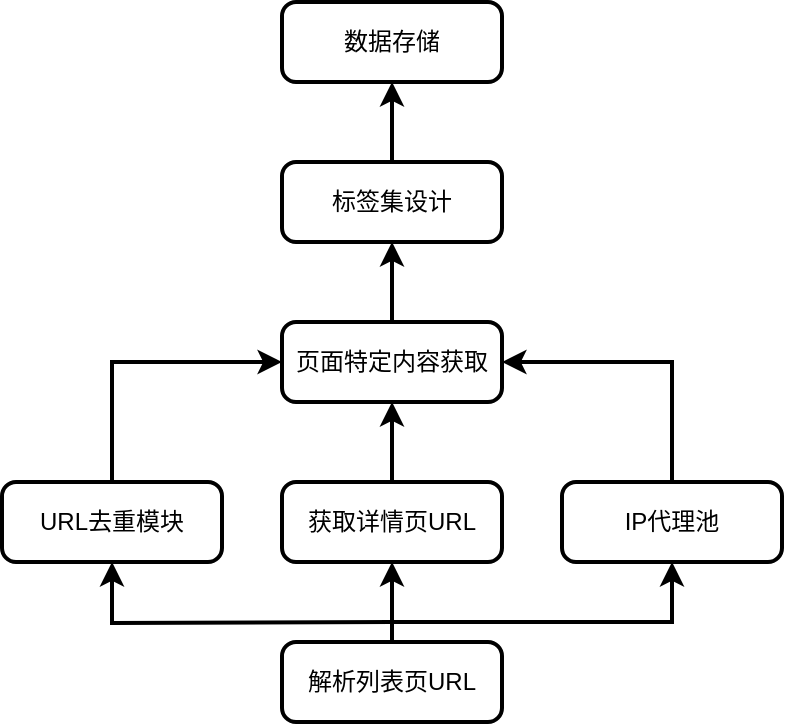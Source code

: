 <mxfile version="14.6.13" type="github">
  <diagram id="g--lDrGysbMDffY8_HrF" name="第 1 页">
    <mxGraphModel dx="782" dy="443" grid="1" gridSize="10" guides="1" tooltips="1" connect="1" arrows="1" fold="1" page="1" pageScale="1" pageWidth="850" pageHeight="1100" math="0" shadow="0">
      <root>
        <mxCell id="0" />
        <mxCell id="1" parent="0" />
        <mxCell id="Pnulj-aScT7eN9dSgkUD-7" style="edgeStyle=orthogonalEdgeStyle;rounded=0;orthogonalLoop=1;jettySize=auto;html=1;exitX=0.5;exitY=0;exitDx=0;exitDy=0;entryX=0.5;entryY=1;entryDx=0;entryDy=0;strokeWidth=2;" edge="1" parent="1" source="Pnulj-aScT7eN9dSgkUD-2" target="Pnulj-aScT7eN9dSgkUD-3">
          <mxGeometry relative="1" as="geometry" />
        </mxCell>
        <mxCell id="Pnulj-aScT7eN9dSgkUD-12" style="edgeStyle=orthogonalEdgeStyle;rounded=0;orthogonalLoop=1;jettySize=auto;html=1;entryX=0.5;entryY=1;entryDx=0;entryDy=0;strokeWidth=2;" edge="1" parent="1" target="Pnulj-aScT7eN9dSgkUD-11">
          <mxGeometry relative="1" as="geometry">
            <mxPoint x="255" y="540" as="sourcePoint" />
            <Array as="points">
              <mxPoint x="255" y="550" />
              <mxPoint x="395" y="550" />
            </Array>
          </mxGeometry>
        </mxCell>
        <mxCell id="Pnulj-aScT7eN9dSgkUD-15" style="edgeStyle=orthogonalEdgeStyle;rounded=0;orthogonalLoop=1;jettySize=auto;html=1;entryX=0.5;entryY=1;entryDx=0;entryDy=0;strokeWidth=2;" edge="1" parent="1" target="Pnulj-aScT7eN9dSgkUD-14">
          <mxGeometry relative="1" as="geometry">
            <mxPoint x="255" y="550" as="sourcePoint" />
          </mxGeometry>
        </mxCell>
        <mxCell id="Pnulj-aScT7eN9dSgkUD-2" value="解析列表页URL" style="rounded=1;whiteSpace=wrap;html=1;absoluteArcSize=1;arcSize=14;strokeWidth=2;" vertex="1" parent="1">
          <mxGeometry x="200" y="560" width="110" height="40" as="geometry" />
        </mxCell>
        <mxCell id="Pnulj-aScT7eN9dSgkUD-8" style="edgeStyle=orthogonalEdgeStyle;rounded=0;orthogonalLoop=1;jettySize=auto;html=1;exitX=0.5;exitY=0;exitDx=0;exitDy=0;entryX=0.5;entryY=1;entryDx=0;entryDy=0;strokeWidth=2;" edge="1" parent="1" source="Pnulj-aScT7eN9dSgkUD-3" target="Pnulj-aScT7eN9dSgkUD-4">
          <mxGeometry relative="1" as="geometry" />
        </mxCell>
        <mxCell id="Pnulj-aScT7eN9dSgkUD-3" value="获取详情页URL&lt;span style=&quot;color: rgba(0 , 0 , 0 , 0) ; font-family: monospace ; font-size: 0px&quot;&gt;%3CmxGraphModel%3E%3Croot%3E%3CmxCell%20id%3D%220%22%2F%3E%3CmxCell%20id%3D%221%22%20parent%3D%220%22%2F%3E%3CmxCell%20id%3D%222%22%20value%3D%22%E9%A2%84%E5%A4%84%E7%90%86%22%20style%3D%22rounded%3D1%3BwhiteSpace%3Dwrap%3Bhtml%3D1%3BabsoluteArcSize%3D1%3BarcSize%3D14%3BstrokeWidth%3D2%3B%22%20vertex%3D%221%22%20parent%3D%221%22%3E%3CmxGeometry%20x%3D%22220%22%20y%3D%22240%22%20width%3D%22110%22%20height%3D%2240%22%20as%3D%22geometry%22%2F%3E%3C%2FmxCell%3E%3C%2Froot%3E%3C%2FmxGraphModel%3E&lt;/span&gt;" style="rounded=1;whiteSpace=wrap;html=1;absoluteArcSize=1;arcSize=14;strokeWidth=2;" vertex="1" parent="1">
          <mxGeometry x="200" y="480" width="110" height="40" as="geometry" />
        </mxCell>
        <mxCell id="Pnulj-aScT7eN9dSgkUD-9" style="edgeStyle=orthogonalEdgeStyle;rounded=0;orthogonalLoop=1;jettySize=auto;html=1;exitX=0.5;exitY=0;exitDx=0;exitDy=0;entryX=0.5;entryY=1;entryDx=0;entryDy=0;strokeWidth=2;" edge="1" parent="1" source="Pnulj-aScT7eN9dSgkUD-4" target="Pnulj-aScT7eN9dSgkUD-5">
          <mxGeometry relative="1" as="geometry" />
        </mxCell>
        <mxCell id="Pnulj-aScT7eN9dSgkUD-4" value="页面特定内容获取" style="rounded=1;whiteSpace=wrap;html=1;absoluteArcSize=1;arcSize=14;strokeWidth=2;" vertex="1" parent="1">
          <mxGeometry x="200" y="400" width="110" height="40" as="geometry" />
        </mxCell>
        <mxCell id="Pnulj-aScT7eN9dSgkUD-10" style="edgeStyle=orthogonalEdgeStyle;rounded=0;orthogonalLoop=1;jettySize=auto;html=1;exitX=0.5;exitY=0;exitDx=0;exitDy=0;entryX=0.5;entryY=1;entryDx=0;entryDy=0;strokeWidth=2;" edge="1" parent="1" source="Pnulj-aScT7eN9dSgkUD-5" target="Pnulj-aScT7eN9dSgkUD-6">
          <mxGeometry relative="1" as="geometry" />
        </mxCell>
        <mxCell id="Pnulj-aScT7eN9dSgkUD-5" value="标签集设计" style="rounded=1;whiteSpace=wrap;html=1;absoluteArcSize=1;arcSize=14;strokeWidth=2;" vertex="1" parent="1">
          <mxGeometry x="200" y="320" width="110" height="40" as="geometry" />
        </mxCell>
        <mxCell id="Pnulj-aScT7eN9dSgkUD-6" value="数据存储" style="rounded=1;whiteSpace=wrap;html=1;absoluteArcSize=1;arcSize=14;strokeWidth=2;" vertex="1" parent="1">
          <mxGeometry x="200" y="240" width="110" height="40" as="geometry" />
        </mxCell>
        <mxCell id="Pnulj-aScT7eN9dSgkUD-13" style="edgeStyle=orthogonalEdgeStyle;rounded=0;orthogonalLoop=1;jettySize=auto;html=1;exitX=0.5;exitY=0;exitDx=0;exitDy=0;entryX=1;entryY=0.5;entryDx=0;entryDy=0;strokeWidth=2;" edge="1" parent="1" source="Pnulj-aScT7eN9dSgkUD-11" target="Pnulj-aScT7eN9dSgkUD-4">
          <mxGeometry relative="1" as="geometry" />
        </mxCell>
        <mxCell id="Pnulj-aScT7eN9dSgkUD-11" value="IP代理池" style="rounded=1;whiteSpace=wrap;html=1;absoluteArcSize=1;arcSize=14;strokeWidth=2;" vertex="1" parent="1">
          <mxGeometry x="340" y="480" width="110" height="40" as="geometry" />
        </mxCell>
        <mxCell id="Pnulj-aScT7eN9dSgkUD-16" style="edgeStyle=orthogonalEdgeStyle;rounded=0;orthogonalLoop=1;jettySize=auto;html=1;exitX=0.5;exitY=0;exitDx=0;exitDy=0;entryX=0;entryY=0.5;entryDx=0;entryDy=0;strokeWidth=2;" edge="1" parent="1" source="Pnulj-aScT7eN9dSgkUD-14" target="Pnulj-aScT7eN9dSgkUD-4">
          <mxGeometry relative="1" as="geometry" />
        </mxCell>
        <mxCell id="Pnulj-aScT7eN9dSgkUD-14" value="URL去重模块" style="rounded=1;whiteSpace=wrap;html=1;absoluteArcSize=1;arcSize=14;strokeWidth=2;" vertex="1" parent="1">
          <mxGeometry x="60" y="480" width="110" height="40" as="geometry" />
        </mxCell>
      </root>
    </mxGraphModel>
  </diagram>
</mxfile>
